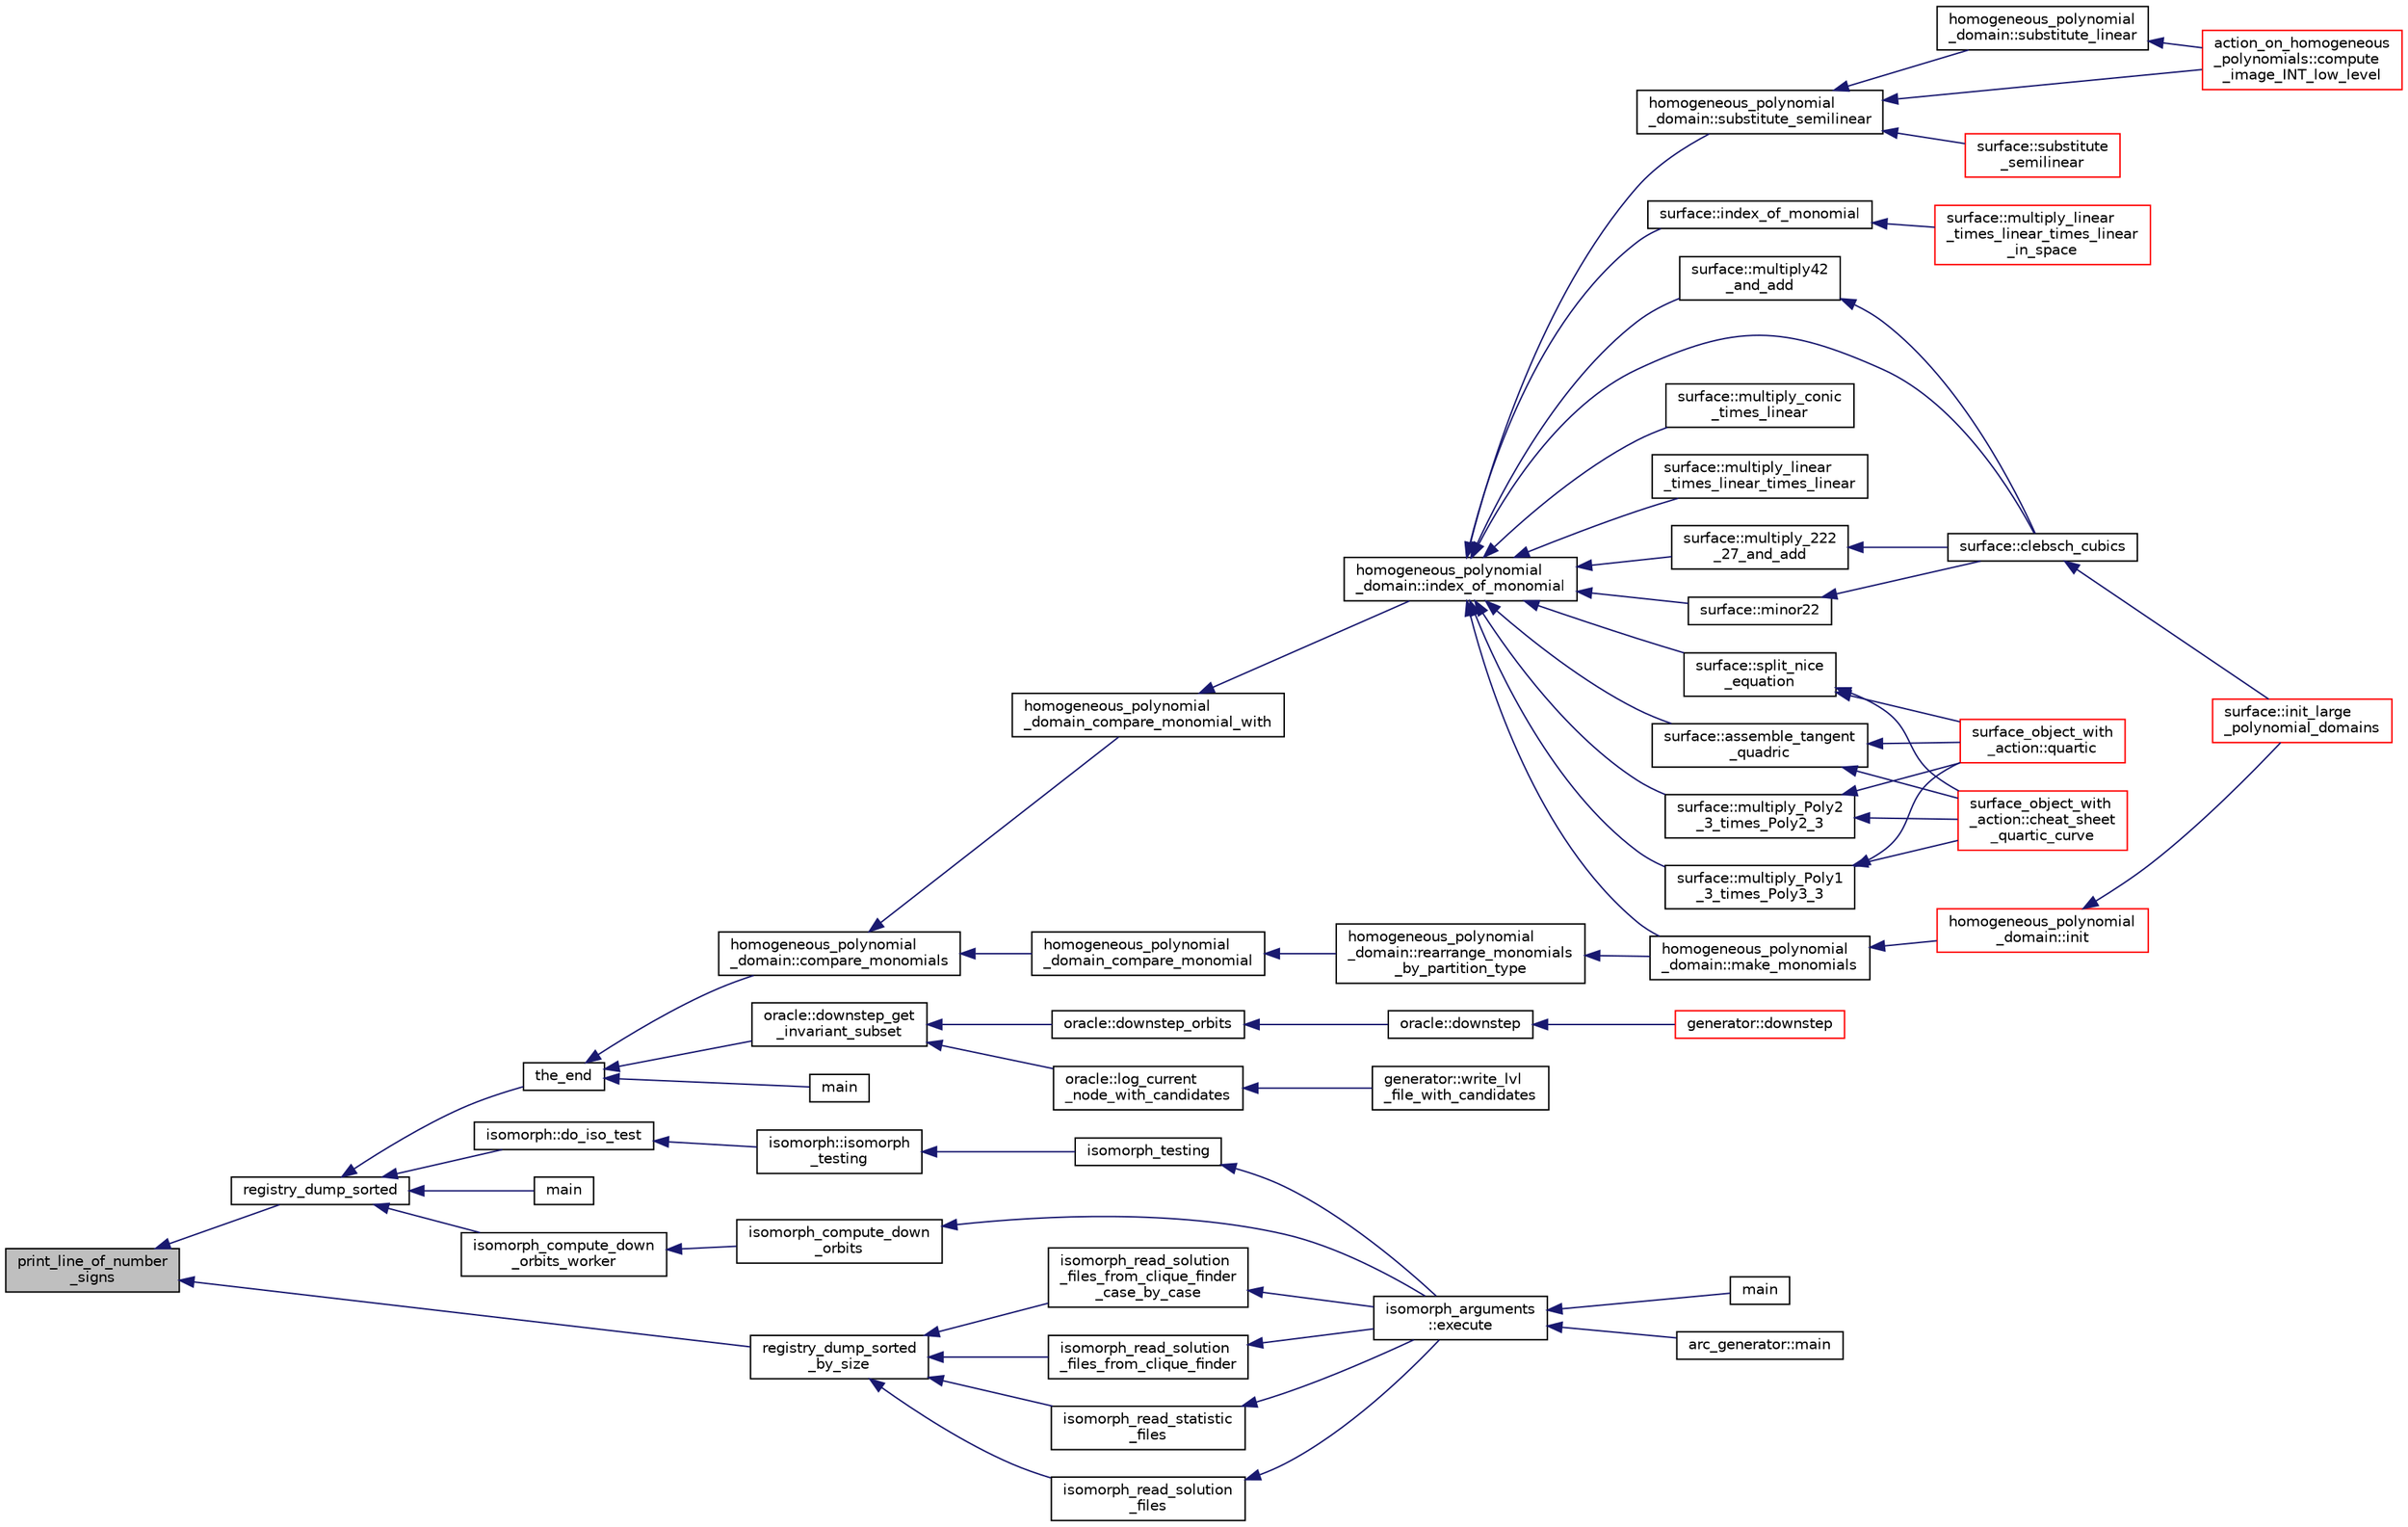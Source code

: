 digraph "print_line_of_number_signs"
{
  edge [fontname="Helvetica",fontsize="10",labelfontname="Helvetica",labelfontsize="10"];
  node [fontname="Helvetica",fontsize="10",shape=record];
  rankdir="LR";
  Node6541 [label="print_line_of_number\l_signs",height=0.2,width=0.4,color="black", fillcolor="grey75", style="filled", fontcolor="black"];
  Node6541 -> Node6542 [dir="back",color="midnightblue",fontsize="10",style="solid",fontname="Helvetica"];
  Node6542 [label="registry_dump_sorted",height=0.2,width=0.4,color="black", fillcolor="white", style="filled",URL="$df/d84/foundations_2io__and__os_2memory_8_c.html#aa28c9ee8650332ad2d526d5eb4fae48e"];
  Node6542 -> Node6543 [dir="back",color="midnightblue",fontsize="10",style="solid",fontname="Helvetica"];
  Node6543 [label="main",height=0.2,width=0.4,color="black", fillcolor="white", style="filled",URL="$db/d50/regular__ls_8_c.html#a217dbf8b442f20279ea00b898af96f52"];
  Node6542 -> Node6544 [dir="back",color="midnightblue",fontsize="10",style="solid",fontname="Helvetica"];
  Node6544 [label="the_end",height=0.2,width=0.4,color="black", fillcolor="white", style="filled",URL="$d3/dfb/discreta__global_8_c.html#a3ebbd3ccb665a9f78deaa7408577b60c"];
  Node6544 -> Node6545 [dir="back",color="midnightblue",fontsize="10",style="solid",fontname="Helvetica"];
  Node6545 [label="main",height=0.2,width=0.4,color="black", fillcolor="white", style="filled",URL="$d2/d11/codes_8h.html#a217dbf8b442f20279ea00b898af96f52"];
  Node6544 -> Node6546 [dir="back",color="midnightblue",fontsize="10",style="solid",fontname="Helvetica"];
  Node6546 [label="homogeneous_polynomial\l_domain::compare_monomials",height=0.2,width=0.4,color="black", fillcolor="white", style="filled",URL="$d2/da7/classhomogeneous__polynomial__domain.html#a05c5959cb62502954c9cf93a85b8c019"];
  Node6546 -> Node6547 [dir="back",color="midnightblue",fontsize="10",style="solid",fontname="Helvetica"];
  Node6547 [label="homogeneous_polynomial\l_domain_compare_monomial_with",height=0.2,width=0.4,color="black", fillcolor="white", style="filled",URL="$dd/db5/homogeneous__polynomial__domain_8_c.html#a0a0f8d40815145e0aceceabebad8d63d"];
  Node6547 -> Node6548 [dir="back",color="midnightblue",fontsize="10",style="solid",fontname="Helvetica"];
  Node6548 [label="homogeneous_polynomial\l_domain::index_of_monomial",height=0.2,width=0.4,color="black", fillcolor="white", style="filled",URL="$d2/da7/classhomogeneous__polynomial__domain.html#a3fad3fb2b940014fcfece1cebfbfa3ae"];
  Node6548 -> Node6549 [dir="back",color="midnightblue",fontsize="10",style="solid",fontname="Helvetica"];
  Node6549 [label="homogeneous_polynomial\l_domain::make_monomials",height=0.2,width=0.4,color="black", fillcolor="white", style="filled",URL="$d2/da7/classhomogeneous__polynomial__domain.html#a467ad10c570859dbcf637a43993ceb57"];
  Node6549 -> Node6550 [dir="back",color="midnightblue",fontsize="10",style="solid",fontname="Helvetica"];
  Node6550 [label="homogeneous_polynomial\l_domain::init",height=0.2,width=0.4,color="red", fillcolor="white", style="filled",URL="$d2/da7/classhomogeneous__polynomial__domain.html#ad7d4e08b895afb895147322732228d3a"];
  Node6550 -> Node6560 [dir="back",color="midnightblue",fontsize="10",style="solid",fontname="Helvetica"];
  Node6560 [label="surface::init_large\l_polynomial_domains",height=0.2,width=0.4,color="red", fillcolor="white", style="filled",URL="$d5/d88/classsurface.html#a4bed81f2918efe941518ab28d9a695d2"];
  Node6548 -> Node6561 [dir="back",color="midnightblue",fontsize="10",style="solid",fontname="Helvetica"];
  Node6561 [label="homogeneous_polynomial\l_domain::substitute_semilinear",height=0.2,width=0.4,color="black", fillcolor="white", style="filled",URL="$d2/da7/classhomogeneous__polynomial__domain.html#ae16fefaacc3385f9f385d1dd6df7ea4d"];
  Node6561 -> Node6562 [dir="back",color="midnightblue",fontsize="10",style="solid",fontname="Helvetica"];
  Node6562 [label="homogeneous_polynomial\l_domain::substitute_linear",height=0.2,width=0.4,color="black", fillcolor="white", style="filled",URL="$d2/da7/classhomogeneous__polynomial__domain.html#a236cbf545622995b80f5eb10a9f86c31"];
  Node6562 -> Node6563 [dir="back",color="midnightblue",fontsize="10",style="solid",fontname="Helvetica"];
  Node6563 [label="action_on_homogeneous\l_polynomials::compute\l_image_INT_low_level",height=0.2,width=0.4,color="red", fillcolor="white", style="filled",URL="$d5/dd4/classaction__on__homogeneous__polynomials.html#af4370de2c8dcb590c4b186457881f038"];
  Node6561 -> Node6780 [dir="back",color="midnightblue",fontsize="10",style="solid",fontname="Helvetica"];
  Node6780 [label="surface::substitute\l_semilinear",height=0.2,width=0.4,color="red", fillcolor="white", style="filled",URL="$d5/d88/classsurface.html#a7b34e4c561adbe664a4b0ba6711df457"];
  Node6561 -> Node6563 [dir="back",color="midnightblue",fontsize="10",style="solid",fontname="Helvetica"];
  Node6548 -> Node6790 [dir="back",color="midnightblue",fontsize="10",style="solid",fontname="Helvetica"];
  Node6790 [label="surface::index_of_monomial",height=0.2,width=0.4,color="black", fillcolor="white", style="filled",URL="$d5/d88/classsurface.html#a121f8ba1f05712475aa758f7152f4ce5"];
  Node6790 -> Node6791 [dir="back",color="midnightblue",fontsize="10",style="solid",fontname="Helvetica"];
  Node6791 [label="surface::multiply_linear\l_times_linear_times_linear\l_in_space",height=0.2,width=0.4,color="red", fillcolor="white", style="filled",URL="$d5/d88/classsurface.html#abcbac4f9bd652897db85be7bf17abf62"];
  Node6548 -> Node6800 [dir="back",color="midnightblue",fontsize="10",style="solid",fontname="Helvetica"];
  Node6800 [label="surface::multiply_conic\l_times_linear",height=0.2,width=0.4,color="black", fillcolor="white", style="filled",URL="$d5/d88/classsurface.html#a916614262f53278058e7108aeaf145dc"];
  Node6548 -> Node6801 [dir="back",color="midnightblue",fontsize="10",style="solid",fontname="Helvetica"];
  Node6801 [label="surface::multiply_linear\l_times_linear_times_linear",height=0.2,width=0.4,color="black", fillcolor="white", style="filled",URL="$d5/d88/classsurface.html#a452f6857968bb85f49f2f204680fb8e5"];
  Node6548 -> Node6802 [dir="back",color="midnightblue",fontsize="10",style="solid",fontname="Helvetica"];
  Node6802 [label="surface::multiply_Poly2\l_3_times_Poly2_3",height=0.2,width=0.4,color="black", fillcolor="white", style="filled",URL="$d5/d88/classsurface.html#adb65ce8845726835c206e4476f5a80d3"];
  Node6802 -> Node6772 [dir="back",color="midnightblue",fontsize="10",style="solid",fontname="Helvetica"];
  Node6772 [label="surface_object_with\l_action::quartic",height=0.2,width=0.4,color="red", fillcolor="white", style="filled",URL="$db/d28/classsurface__object__with__action.html#a0143b698eb050332a79ed95f7d274ada"];
  Node6802 -> Node6773 [dir="back",color="midnightblue",fontsize="10",style="solid",fontname="Helvetica"];
  Node6773 [label="surface_object_with\l_action::cheat_sheet\l_quartic_curve",height=0.2,width=0.4,color="red", fillcolor="white", style="filled",URL="$db/d28/classsurface__object__with__action.html#a7f42e37fc76dd9b6b113e35c2b886b36"];
  Node6548 -> Node6803 [dir="back",color="midnightblue",fontsize="10",style="solid",fontname="Helvetica"];
  Node6803 [label="surface::multiply_Poly1\l_3_times_Poly3_3",height=0.2,width=0.4,color="black", fillcolor="white", style="filled",URL="$d5/d88/classsurface.html#a917115f60a2e692c83431909e504dfd9"];
  Node6803 -> Node6772 [dir="back",color="midnightblue",fontsize="10",style="solid",fontname="Helvetica"];
  Node6803 -> Node6773 [dir="back",color="midnightblue",fontsize="10",style="solid",fontname="Helvetica"];
  Node6548 -> Node6804 [dir="back",color="midnightblue",fontsize="10",style="solid",fontname="Helvetica"];
  Node6804 [label="surface::clebsch_cubics",height=0.2,width=0.4,color="black", fillcolor="white", style="filled",URL="$d5/d88/classsurface.html#aac49a34b771fffc48f3650861c3684ab"];
  Node6804 -> Node6560 [dir="back",color="midnightblue",fontsize="10",style="solid",fontname="Helvetica"];
  Node6548 -> Node6805 [dir="back",color="midnightblue",fontsize="10",style="solid",fontname="Helvetica"];
  Node6805 [label="surface::multiply_222\l_27_and_add",height=0.2,width=0.4,color="black", fillcolor="white", style="filled",URL="$d5/d88/classsurface.html#ae55d550aa63616f48c1b6348ae0fdfab"];
  Node6805 -> Node6804 [dir="back",color="midnightblue",fontsize="10",style="solid",fontname="Helvetica"];
  Node6548 -> Node6806 [dir="back",color="midnightblue",fontsize="10",style="solid",fontname="Helvetica"];
  Node6806 [label="surface::minor22",height=0.2,width=0.4,color="black", fillcolor="white", style="filled",URL="$d5/d88/classsurface.html#a92bcacad9efa59d8a6afc68d5b3312f9"];
  Node6806 -> Node6804 [dir="back",color="midnightblue",fontsize="10",style="solid",fontname="Helvetica"];
  Node6548 -> Node6807 [dir="back",color="midnightblue",fontsize="10",style="solid",fontname="Helvetica"];
  Node6807 [label="surface::multiply42\l_and_add",height=0.2,width=0.4,color="black", fillcolor="white", style="filled",URL="$d5/d88/classsurface.html#a3556917614250f9150bdf69f525a18d2"];
  Node6807 -> Node6804 [dir="back",color="midnightblue",fontsize="10",style="solid",fontname="Helvetica"];
  Node6548 -> Node6808 [dir="back",color="midnightblue",fontsize="10",style="solid",fontname="Helvetica"];
  Node6808 [label="surface::split_nice\l_equation",height=0.2,width=0.4,color="black", fillcolor="white", style="filled",URL="$d5/d88/classsurface.html#a5d670fff3513ca4261aeb0fe95b6771c"];
  Node6808 -> Node6772 [dir="back",color="midnightblue",fontsize="10",style="solid",fontname="Helvetica"];
  Node6808 -> Node6773 [dir="back",color="midnightblue",fontsize="10",style="solid",fontname="Helvetica"];
  Node6548 -> Node6809 [dir="back",color="midnightblue",fontsize="10",style="solid",fontname="Helvetica"];
  Node6809 [label="surface::assemble_tangent\l_quadric",height=0.2,width=0.4,color="black", fillcolor="white", style="filled",URL="$d5/d88/classsurface.html#ae14b94847bf8bd92bc6af58b31884cdc"];
  Node6809 -> Node6772 [dir="back",color="midnightblue",fontsize="10",style="solid",fontname="Helvetica"];
  Node6809 -> Node6773 [dir="back",color="midnightblue",fontsize="10",style="solid",fontname="Helvetica"];
  Node6546 -> Node6810 [dir="back",color="midnightblue",fontsize="10",style="solid",fontname="Helvetica"];
  Node6810 [label="homogeneous_polynomial\l_domain_compare_monomial",height=0.2,width=0.4,color="black", fillcolor="white", style="filled",URL="$dd/db5/homogeneous__polynomial__domain_8_c.html#aeeedb1f60479ef2d28468b061b654113"];
  Node6810 -> Node6811 [dir="back",color="midnightblue",fontsize="10",style="solid",fontname="Helvetica"];
  Node6811 [label="homogeneous_polynomial\l_domain::rearrange_monomials\l_by_partition_type",height=0.2,width=0.4,color="black", fillcolor="white", style="filled",URL="$d2/da7/classhomogeneous__polynomial__domain.html#af774250d5c1bd555c0ea55f2aaafad10"];
  Node6811 -> Node6549 [dir="back",color="midnightblue",fontsize="10",style="solid",fontname="Helvetica"];
  Node6544 -> Node6812 [dir="back",color="midnightblue",fontsize="10",style="solid",fontname="Helvetica"];
  Node6812 [label="oracle::downstep_get\l_invariant_subset",height=0.2,width=0.4,color="black", fillcolor="white", style="filled",URL="$d7/da7/classoracle.html#ae2540e94ee617a407069f976739cfd71"];
  Node6812 -> Node6813 [dir="back",color="midnightblue",fontsize="10",style="solid",fontname="Helvetica"];
  Node6813 [label="oracle::log_current\l_node_with_candidates",height=0.2,width=0.4,color="black", fillcolor="white", style="filled",URL="$d7/da7/classoracle.html#af54e0dc5a80b11489a5335006f33ca63"];
  Node6813 -> Node6814 [dir="back",color="midnightblue",fontsize="10",style="solid",fontname="Helvetica"];
  Node6814 [label="generator::write_lvl\l_file_with_candidates",height=0.2,width=0.4,color="black", fillcolor="white", style="filled",URL="$d7/d73/classgenerator.html#af3de7a4ba5e1075faa23d47d4c31ca55"];
  Node6812 -> Node6698 [dir="back",color="midnightblue",fontsize="10",style="solid",fontname="Helvetica"];
  Node6698 [label="oracle::downstep_orbits",height=0.2,width=0.4,color="black", fillcolor="white", style="filled",URL="$d7/da7/classoracle.html#a65ea623f3a7b2e3dba4e29638207bc53"];
  Node6698 -> Node6699 [dir="back",color="midnightblue",fontsize="10",style="solid",fontname="Helvetica"];
  Node6699 [label="oracle::downstep",height=0.2,width=0.4,color="black", fillcolor="white", style="filled",URL="$d7/da7/classoracle.html#a4fbc6710b45e5af5c2fb5bc3aa6d3bb1"];
  Node6699 -> Node6646 [dir="back",color="midnightblue",fontsize="10",style="solid",fontname="Helvetica"];
  Node6646 [label="generator::downstep",height=0.2,width=0.4,color="red", fillcolor="white", style="filled",URL="$d7/d73/classgenerator.html#ad90bc284af0b5f5beae960a0bd7a5b43"];
  Node6542 -> Node6625 [dir="back",color="midnightblue",fontsize="10",style="solid",fontname="Helvetica"];
  Node6625 [label="isomorph_compute_down\l_orbits_worker",height=0.2,width=0.4,color="black", fillcolor="white", style="filled",URL="$d4/d7e/isomorph__global_8_c.html#a4edf4a833ce5638a3d58cfae1c702b37"];
  Node6625 -> Node6626 [dir="back",color="midnightblue",fontsize="10",style="solid",fontname="Helvetica"];
  Node6626 [label="isomorph_compute_down\l_orbits",height=0.2,width=0.4,color="black", fillcolor="white", style="filled",URL="$d4/d7e/isomorph__global_8_c.html#a3613cea19158edd30958c4edecd97d53"];
  Node6626 -> Node6627 [dir="back",color="midnightblue",fontsize="10",style="solid",fontname="Helvetica"];
  Node6627 [label="isomorph_arguments\l::execute",height=0.2,width=0.4,color="black", fillcolor="white", style="filled",URL="$d5/de4/classisomorph__arguments.html#aa85e472d14906abdd5672dc66027583e"];
  Node6627 -> Node6628 [dir="back",color="midnightblue",fontsize="10",style="solid",fontname="Helvetica"];
  Node6628 [label="main",height=0.2,width=0.4,color="black", fillcolor="white", style="filled",URL="$d1/d5e/blt__main_8_c.html#a217dbf8b442f20279ea00b898af96f52"];
  Node6627 -> Node6629 [dir="back",color="midnightblue",fontsize="10",style="solid",fontname="Helvetica"];
  Node6629 [label="arc_generator::main",height=0.2,width=0.4,color="black", fillcolor="white", style="filled",URL="$d4/d21/classarc__generator.html#ad80140b51b165dad1fe6ab232be7829a"];
  Node6542 -> Node6713 [dir="back",color="midnightblue",fontsize="10",style="solid",fontname="Helvetica"];
  Node6713 [label="isomorph::do_iso_test",height=0.2,width=0.4,color="black", fillcolor="white", style="filled",URL="$d3/d5f/classisomorph.html#a51fc3bf5cc3a99282a489b2df37ee24e"];
  Node6713 -> Node6714 [dir="back",color="midnightblue",fontsize="10",style="solid",fontname="Helvetica"];
  Node6714 [label="isomorph::isomorph\l_testing",height=0.2,width=0.4,color="black", fillcolor="white", style="filled",URL="$d3/d5f/classisomorph.html#ad7945ec94ba0ba16953482edfaa4da6e"];
  Node6714 -> Node6696 [dir="back",color="midnightblue",fontsize="10",style="solid",fontname="Helvetica"];
  Node6696 [label="isomorph_testing",height=0.2,width=0.4,color="black", fillcolor="white", style="filled",URL="$d4/d7e/isomorph__global_8_c.html#a5a73cbe9f89c4727f086482ee2d238f9"];
  Node6696 -> Node6627 [dir="back",color="midnightblue",fontsize="10",style="solid",fontname="Helvetica"];
  Node6541 -> Node6815 [dir="back",color="midnightblue",fontsize="10",style="solid",fontname="Helvetica"];
  Node6815 [label="registry_dump_sorted\l_by_size",height=0.2,width=0.4,color="black", fillcolor="white", style="filled",URL="$df/d84/foundations_2io__and__os_2memory_8_c.html#a219b9a76e136e450523d924ce80734bc"];
  Node6815 -> Node6816 [dir="back",color="midnightblue",fontsize="10",style="solid",fontname="Helvetica"];
  Node6816 [label="isomorph_read_statistic\l_files",height=0.2,width=0.4,color="black", fillcolor="white", style="filled",URL="$d4/d7e/isomorph__global_8_c.html#a78a6ee9d7dee4708fc721374bdebfa83"];
  Node6816 -> Node6627 [dir="back",color="midnightblue",fontsize="10",style="solid",fontname="Helvetica"];
  Node6815 -> Node6817 [dir="back",color="midnightblue",fontsize="10",style="solid",fontname="Helvetica"];
  Node6817 [label="isomorph_read_solution\l_files",height=0.2,width=0.4,color="black", fillcolor="white", style="filled",URL="$d4/d7e/isomorph__global_8_c.html#a697da824ab34db5c830530fb3c97df24"];
  Node6817 -> Node6627 [dir="back",color="midnightblue",fontsize="10",style="solid",fontname="Helvetica"];
  Node6815 -> Node6818 [dir="back",color="midnightblue",fontsize="10",style="solid",fontname="Helvetica"];
  Node6818 [label="isomorph_read_solution\l_files_from_clique_finder\l_case_by_case",height=0.2,width=0.4,color="black", fillcolor="white", style="filled",URL="$d4/d7e/isomorph__global_8_c.html#a2a55ab4b2df6ae83f916cf01eccdf67c"];
  Node6818 -> Node6627 [dir="back",color="midnightblue",fontsize="10",style="solid",fontname="Helvetica"];
  Node6815 -> Node6819 [dir="back",color="midnightblue",fontsize="10",style="solid",fontname="Helvetica"];
  Node6819 [label="isomorph_read_solution\l_files_from_clique_finder",height=0.2,width=0.4,color="black", fillcolor="white", style="filled",URL="$d4/d7e/isomorph__global_8_c.html#ad8be067333430bfdd26c0a34549f4556"];
  Node6819 -> Node6627 [dir="back",color="midnightblue",fontsize="10",style="solid",fontname="Helvetica"];
}
